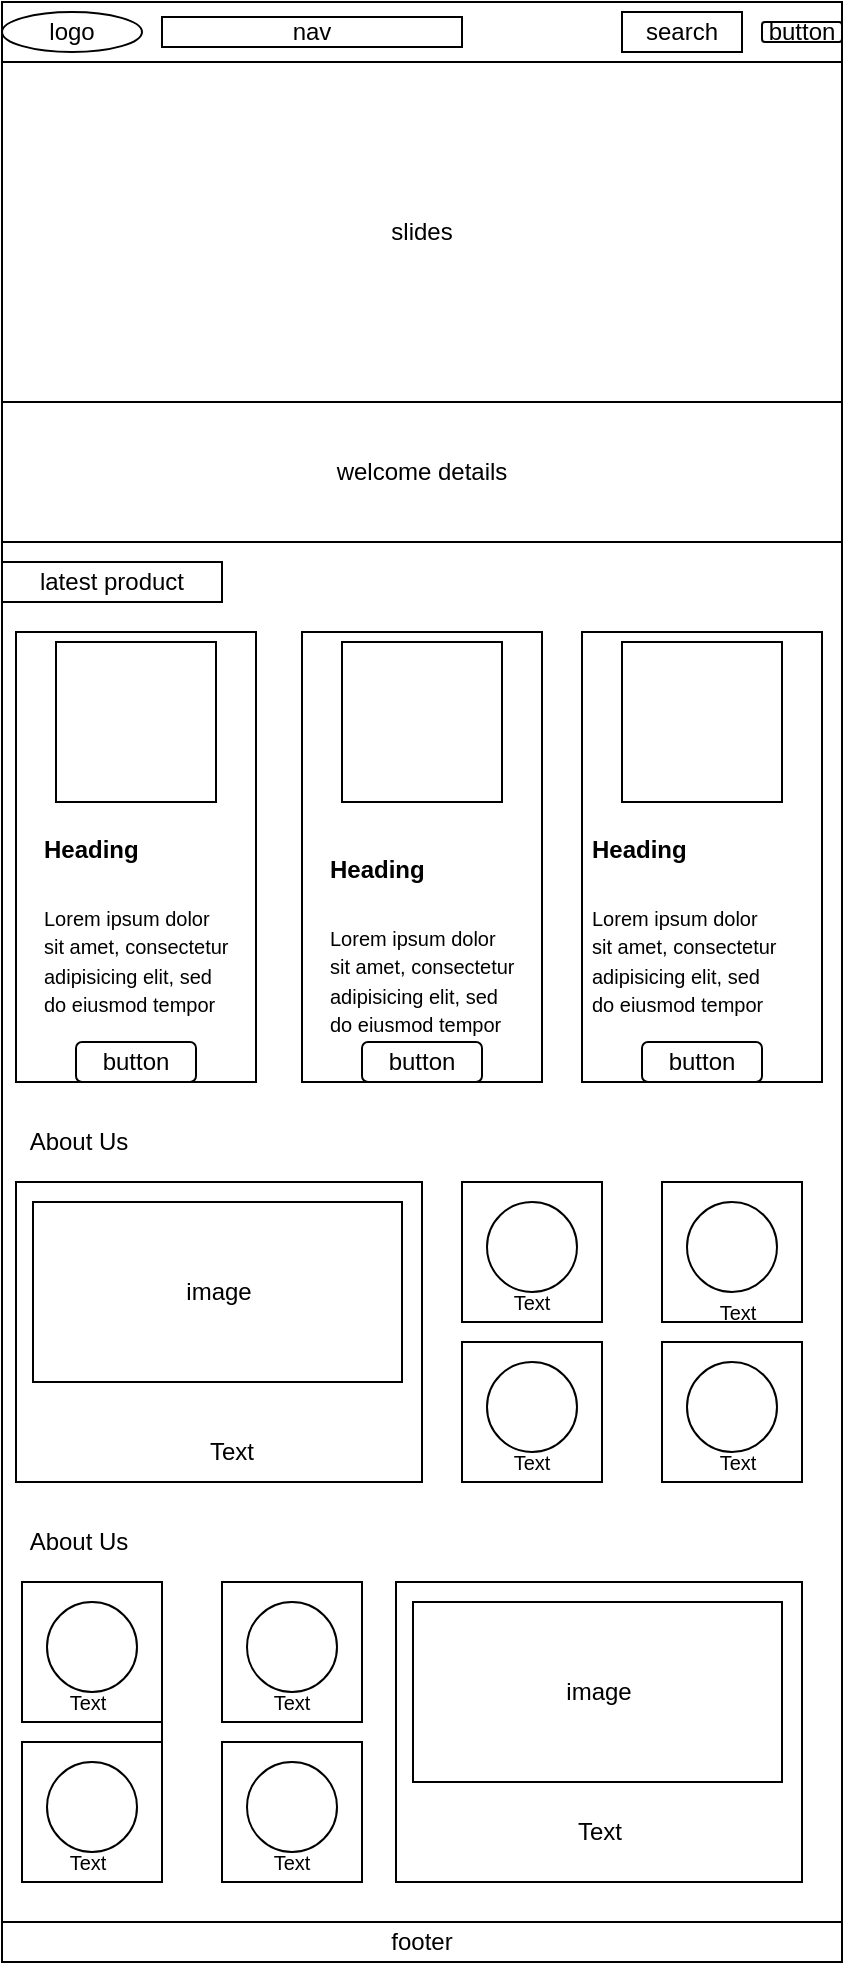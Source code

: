 <mxfile version="12.7.4" type="github"><diagram id="z5EFjgfTqf_WMSB8u5x5" name="Page-1"><mxGraphModel dx="2307" dy="1962" grid="1" gridSize="10" guides="1" tooltips="1" connect="1" arrows="1" fold="1" page="1" pageScale="1" pageWidth="827" pageHeight="1169" math="0" shadow="0"><root><mxCell id="0"/><mxCell id="1" parent="0"/><mxCell id="h543anNiyqq40DiwXECc-1" value="" style="rounded=0;whiteSpace=wrap;html=1;" vertex="1" parent="1"><mxGeometry x="-760" y="-440" width="420" height="980" as="geometry"/></mxCell><mxCell id="h543anNiyqq40DiwXECc-3" value="" style="rounded=0;whiteSpace=wrap;html=1;" vertex="1" parent="1"><mxGeometry x="-760" y="-440" width="420" height="30" as="geometry"/></mxCell><mxCell id="h543anNiyqq40DiwXECc-4" value="logo" style="ellipse;whiteSpace=wrap;html=1;" vertex="1" parent="1"><mxGeometry x="-760" y="-435" width="70" height="20" as="geometry"/></mxCell><mxCell id="h543anNiyqq40DiwXECc-5" value="nav" style="rounded=0;whiteSpace=wrap;html=1;" vertex="1" parent="1"><mxGeometry x="-680" y="-432.5" width="150" height="15" as="geometry"/></mxCell><mxCell id="h543anNiyqq40DiwXECc-7" value="button" style="rounded=1;whiteSpace=wrap;html=1;" vertex="1" parent="1"><mxGeometry x="-380" y="-430" width="40" height="10" as="geometry"/></mxCell><mxCell id="h543anNiyqq40DiwXECc-8" value="search" style="rounded=0;whiteSpace=wrap;html=1;" vertex="1" parent="1"><mxGeometry x="-450" y="-435" width="60" height="20" as="geometry"/></mxCell><mxCell id="h543anNiyqq40DiwXECc-9" value="slides" style="rounded=0;whiteSpace=wrap;html=1;" vertex="1" parent="1"><mxGeometry x="-760" y="-410" width="420" height="170" as="geometry"/></mxCell><mxCell id="h543anNiyqq40DiwXECc-10" value="welcome details" style="rounded=0;whiteSpace=wrap;html=1;" vertex="1" parent="1"><mxGeometry x="-760" y="-240" width="420" height="70" as="geometry"/></mxCell><mxCell id="h543anNiyqq40DiwXECc-11" value="latest product" style="rounded=0;whiteSpace=wrap;html=1;" vertex="1" parent="1"><mxGeometry x="-760" y="-160" width="110" height="20" as="geometry"/></mxCell><mxCell id="h543anNiyqq40DiwXECc-12" value="" style="rounded=0;whiteSpace=wrap;html=1;" vertex="1" parent="1"><mxGeometry x="-753" y="-125" width="120" height="225" as="geometry"/></mxCell><mxCell id="h543anNiyqq40DiwXECc-13" value="" style="rounded=0;whiteSpace=wrap;html=1;" vertex="1" parent="1"><mxGeometry x="-610" y="-125" width="120" height="225" as="geometry"/></mxCell><mxCell id="h543anNiyqq40DiwXECc-14" value="" style="rounded=0;whiteSpace=wrap;html=1;" vertex="1" parent="1"><mxGeometry x="-470" y="-125" width="120" height="225" as="geometry"/></mxCell><mxCell id="h543anNiyqq40DiwXECc-15" value="" style="whiteSpace=wrap;html=1;aspect=fixed;" vertex="1" parent="1"><mxGeometry x="-733" y="-120" width="80" height="80" as="geometry"/></mxCell><mxCell id="h543anNiyqq40DiwXECc-16" value="" style="whiteSpace=wrap;html=1;aspect=fixed;" vertex="1" parent="1"><mxGeometry x="-590" y="-120" width="80" height="80" as="geometry"/></mxCell><mxCell id="h543anNiyqq40DiwXECc-17" value="" style="whiteSpace=wrap;html=1;aspect=fixed;" vertex="1" parent="1"><mxGeometry x="-450" y="-120" width="80" height="80" as="geometry"/></mxCell><mxCell id="h543anNiyqq40DiwXECc-23" value="&lt;h1&gt;&lt;font style=&quot;font-size: 12px&quot;&gt;Heading&lt;/font&gt;&lt;/h1&gt;&lt;p&gt;&lt;font style=&quot;font-size: 10px&quot;&gt;Lorem ipsum dolor sit amet, consectetur adipisicing elit, sed do eiusmod tempor incididunt ut labore et dolore magna aliqua.&lt;/font&gt;&lt;/p&gt;" style="text;html=1;strokeColor=none;fillColor=none;spacing=5;spacingTop=-20;whiteSpace=wrap;overflow=hidden;rounded=0;" vertex="1" parent="1"><mxGeometry x="-744.5" y="-40" width="103" height="110" as="geometry"/></mxCell><mxCell id="h543anNiyqq40DiwXECc-24" value="&lt;h1&gt;&lt;font style=&quot;font-size: 12px&quot;&gt;Heading&lt;/font&gt;&lt;/h1&gt;&lt;p&gt;&lt;font style=&quot;font-size: 10px&quot;&gt;Lorem ipsum dolor sit amet, consectetur adipisicing elit, sed do eiusmod tempor incididunt ut labore et dolore magna aliqua.&lt;/font&gt;&lt;/p&gt;" style="text;html=1;strokeColor=none;fillColor=none;spacing=5;spacingTop=-20;whiteSpace=wrap;overflow=hidden;rounded=0;" vertex="1" parent="1"><mxGeometry x="-601.5" y="-30" width="103" height="110" as="geometry"/></mxCell><mxCell id="h543anNiyqq40DiwXECc-25" value="&lt;h1&gt;&lt;font style=&quot;font-size: 12px&quot;&gt;Heading&lt;/font&gt;&lt;/h1&gt;&lt;p&gt;&lt;font style=&quot;font-size: 10px&quot;&gt;Lorem ipsum dolor sit amet, consectetur adipisicing elit, sed do eiusmod tempor incididunt ut labore et dolore magna aliqua.&lt;/font&gt;&lt;/p&gt;" style="text;html=1;strokeColor=none;fillColor=none;spacing=5;spacingTop=-20;whiteSpace=wrap;overflow=hidden;rounded=0;" vertex="1" parent="1"><mxGeometry x="-470" y="-40" width="103" height="110" as="geometry"/></mxCell><mxCell id="h543anNiyqq40DiwXECc-28" value="button&lt;span style=&quot;color: rgba(0 , 0 , 0 , 0) ; font-family: monospace ; font-size: 0px ; white-space: nowrap&quot;&gt;%3CmxGraphModel%3E%3Croot%3E%3CmxCell%20id%3D%220%22%2F%3E%3CmxCell%20id%3D%221%22%20parent%3D%220%22%2F%3E%3CmxCell%20id%3D%222%22%20value%3D%22%26lt%3Bh1%26gt%3B%26lt%3Bfont%20style%3D%26quot%3Bfont-size%3A%2012px%26quot%3B%26gt%3BHeading%26lt%3B%2Ffont%26gt%3B%26lt%3B%2Fh1%26gt%3B%26lt%3Bp%26gt%3B%26lt%3Bfont%20style%3D%26quot%3Bfont-size%3A%2010px%26quot%3B%26gt%3BLorem%20ipsum%20dolor%20sit%20amet%2C%20consectetur%20adipisicing%20elit%2C%20sed%20do%20eiusmod%20tempor%20incididunt%20ut%20labore%20et%20dolore%20magna%20aliqua.%26lt%3B%2Ffont%26gt%3B%26lt%3B%2Fp%26gt%3B%22%20style%3D%22text%3Bhtml%3D1%3BstrokeColor%3Dnone%3BfillColor%3Dnone%3Bspacing%3D5%3BspacingTop%3D-20%3BwhiteSpace%3Dwrap%3Boverflow%3Dhidden%3Brounded%3D0%3B%22%20vertex%3D%221%22%20parent%3D%221%22%3E%3CmxGeometry%20x%3D%22-404.5%22%20y%3D%22-180%22%20width%3D%22103%22%20height%3D%22110%22%20as%3D%22geometry%22%2F%3E%3C%2FmxCell%3E%3C%2Froot%3E%3C%2FmxGraphModel%3E&lt;/span&gt;" style="rounded=1;whiteSpace=wrap;html=1;" vertex="1" parent="1"><mxGeometry x="-723" y="80" width="60" height="20" as="geometry"/></mxCell><mxCell id="h543anNiyqq40DiwXECc-30" value="button&lt;span style=&quot;color: rgba(0 , 0 , 0 , 0) ; font-family: monospace ; font-size: 0px ; white-space: nowrap&quot;&gt;%3CmxGraphModel%3E%3Croot%3E%3CmxCell%20id%3D%220%22%2F%3E%3CmxCell%20id%3D%221%22%20parent%3D%220%22%2F%3E%3CmxCell%20id%3D%222%22%20value%3D%22%26lt%3Bh1%26gt%3B%26lt%3Bfont%20style%3D%26quot%3Bfont-size%3A%2012px%26quot%3B%26gt%3BHeading%26lt%3B%2Ffont%26gt%3B%26lt%3B%2Fh1%26gt%3B%26lt%3Bp%26gt%3B%26lt%3Bfont%20style%3D%26quot%3Bfont-size%3A%2010px%26quot%3B%26gt%3BLorem%20ipsum%20dolor%20sit%20amet%2C%20consectetur%20adipisicing%20elit%2C%20sed%20do%20eiusmod%20tempor%20incididunt%20ut%20labore%20et%20dolore%20magna%20aliqua.%26lt%3B%2Ffont%26gt%3B%26lt%3B%2Fp%26gt%3B%22%20style%3D%22text%3Bhtml%3D1%3BstrokeColor%3Dnone%3BfillColor%3Dnone%3Bspacing%3D5%3BspacingTop%3D-20%3BwhiteSpace%3Dwrap%3Boverflow%3Dhidden%3Brounded%3D0%3B%22%20vertex%3D%221%22%20parent%3D%221%22%3E%3CmxGeometry%20x%3D%22-404.5%22%20y%3D%22-180%22%20width%3D%22103%22%20height%3D%22110%22%20as%3D%22geometry%22%2F%3E%3C%2FmxCell%3E%3C%2Froot%3E%3C%2FmxGraphModel%3E&lt;/span&gt;" style="rounded=1;whiteSpace=wrap;html=1;" vertex="1" parent="1"><mxGeometry x="-580" y="80" width="60" height="20" as="geometry"/></mxCell><mxCell id="h543anNiyqq40DiwXECc-31" value="button&lt;span style=&quot;color: rgba(0 , 0 , 0 , 0) ; font-family: monospace ; font-size: 0px ; white-space: nowrap&quot;&gt;%3CmxGraphModel%3E%3Croot%3E%3CmxCell%20id%3D%220%22%2F%3E%3CmxCell%20id%3D%221%22%20parent%3D%220%22%2F%3E%3CmxCell%20id%3D%222%22%20value%3D%22%26lt%3Bh1%26gt%3B%26lt%3Bfont%20style%3D%26quot%3Bfont-size%3A%2012px%26quot%3B%26gt%3BHeading%26lt%3B%2Ffont%26gt%3B%26lt%3B%2Fh1%26gt%3B%26lt%3Bp%26gt%3B%26lt%3Bfont%20style%3D%26quot%3Bfont-size%3A%2010px%26quot%3B%26gt%3BLorem%20ipsum%20dolor%20sit%20amet%2C%20consectetur%20adipisicing%20elit%2C%20sed%20do%20eiusmod%20tempor%20incididunt%20ut%20labore%20et%20dolore%20magna%20aliqua.%26lt%3B%2Ffont%26gt%3B%26lt%3B%2Fp%26gt%3B%22%20style%3D%22text%3Bhtml%3D1%3BstrokeColor%3Dnone%3BfillColor%3Dnone%3Bspacing%3D5%3BspacingTop%3D-20%3BwhiteSpace%3Dwrap%3Boverflow%3Dhidden%3Brounded%3D0%3B%22%20vertex%3D%221%22%20parent%3D%221%22%3E%3CmxGeometry%20x%3D%22-404.5%22%20y%3D%22-180%22%20width%3D%22103%22%20height%3D%22110%22%20as%3D%22geometry%22%2F%3E%3C%2FmxCell%3E%3C%2Froot%3E%3C%2FmxGraphModel%3E&lt;/span&gt;" style="rounded=1;whiteSpace=wrap;html=1;" vertex="1" parent="1"><mxGeometry x="-440" y="80" width="60" height="20" as="geometry"/></mxCell><mxCell id="h543anNiyqq40DiwXECc-34" value="About Us" style="text;html=1;strokeColor=none;fillColor=none;align=center;verticalAlign=middle;whiteSpace=wrap;rounded=0;" vertex="1" parent="1"><mxGeometry x="-753" y="120" width="63" height="20" as="geometry"/></mxCell><mxCell id="h543anNiyqq40DiwXECc-35" value="" style="rounded=0;whiteSpace=wrap;html=1;" vertex="1" parent="1"><mxGeometry x="-753" y="150" width="203" height="150" as="geometry"/></mxCell><mxCell id="h543anNiyqq40DiwXECc-36" value="" style="whiteSpace=wrap;html=1;aspect=fixed;" vertex="1" parent="1"><mxGeometry x="-530" y="150" width="70" height="70" as="geometry"/></mxCell><mxCell id="h543anNiyqq40DiwXECc-37" value="" style="whiteSpace=wrap;html=1;aspect=fixed;" vertex="1" parent="1"><mxGeometry x="-430" y="230" width="70" height="70" as="geometry"/></mxCell><mxCell id="h543anNiyqq40DiwXECc-38" value="" style="whiteSpace=wrap;html=1;aspect=fixed;" vertex="1" parent="1"><mxGeometry x="-430" y="150" width="70" height="70" as="geometry"/></mxCell><mxCell id="h543anNiyqq40DiwXECc-39" value="" style="whiteSpace=wrap;html=1;aspect=fixed;" vertex="1" parent="1"><mxGeometry x="-530" y="230" width="70" height="70" as="geometry"/></mxCell><mxCell id="h543anNiyqq40DiwXECc-40" value="" style="ellipse;whiteSpace=wrap;html=1;aspect=fixed;" vertex="1" parent="1"><mxGeometry x="-517.5" y="160" width="45" height="45" as="geometry"/></mxCell><mxCell id="h543anNiyqq40DiwXECc-41" value="" style="ellipse;whiteSpace=wrap;html=1;aspect=fixed;" vertex="1" parent="1"><mxGeometry x="-517.5" y="240" width="45" height="45" as="geometry"/></mxCell><mxCell id="h543anNiyqq40DiwXECc-42" value="" style="ellipse;whiteSpace=wrap;html=1;aspect=fixed;" vertex="1" parent="1"><mxGeometry x="-417.5" y="240" width="45" height="45" as="geometry"/></mxCell><mxCell id="h543anNiyqq40DiwXECc-43" value="" style="ellipse;whiteSpace=wrap;html=1;aspect=fixed;" vertex="1" parent="1"><mxGeometry x="-417.5" y="160" width="45" height="45" as="geometry"/></mxCell><mxCell id="h543anNiyqq40DiwXECc-45" value="&lt;font style=&quot;font-size: 10px&quot;&gt;Text&lt;/font&gt;" style="text;html=1;strokeColor=none;fillColor=none;align=center;verticalAlign=middle;whiteSpace=wrap;rounded=0;" vertex="1" parent="1"><mxGeometry x="-515" y="200" width="40" height="20" as="geometry"/></mxCell><mxCell id="h543anNiyqq40DiwXECc-46" value="&lt;font style=&quot;font-size: 10px&quot;&gt;Text&lt;/font&gt;" style="text;html=1;strokeColor=none;fillColor=none;align=center;verticalAlign=middle;whiteSpace=wrap;rounded=0;" vertex="1" parent="1"><mxGeometry x="-412.5" y="280" width="40" height="20" as="geometry"/></mxCell><mxCell id="h543anNiyqq40DiwXECc-47" value="&lt;font style=&quot;font-size: 10px&quot;&gt;Text&lt;/font&gt;" style="text;html=1;strokeColor=none;fillColor=none;align=center;verticalAlign=middle;whiteSpace=wrap;rounded=0;" vertex="1" parent="1"><mxGeometry x="-412.5" y="205" width="40" height="20" as="geometry"/></mxCell><mxCell id="h543anNiyqq40DiwXECc-48" value="&lt;font style=&quot;font-size: 10px&quot;&gt;Text&lt;/font&gt;" style="text;html=1;strokeColor=none;fillColor=none;align=center;verticalAlign=middle;whiteSpace=wrap;rounded=0;" vertex="1" parent="1"><mxGeometry x="-515" y="280" width="40" height="20" as="geometry"/></mxCell><mxCell id="h543anNiyqq40DiwXECc-49" value="image" style="rounded=0;whiteSpace=wrap;html=1;" vertex="1" parent="1"><mxGeometry x="-744.5" y="160" width="184.5" height="90" as="geometry"/></mxCell><mxCell id="h543anNiyqq40DiwXECc-50" value="Text" style="text;html=1;strokeColor=none;fillColor=none;align=center;verticalAlign=middle;whiteSpace=wrap;rounded=0;" vertex="1" parent="1"><mxGeometry x="-534.25" y="460" width="171.5" height="30" as="geometry"/></mxCell><mxCell id="h543anNiyqq40DiwXECc-52" value="About Us" style="text;html=1;strokeColor=none;fillColor=none;align=center;verticalAlign=middle;whiteSpace=wrap;rounded=0;" vertex="1" parent="1"><mxGeometry x="-753" y="320" width="63" height="20" as="geometry"/></mxCell><mxCell id="h543anNiyqq40DiwXECc-53" value="" style="rounded=0;whiteSpace=wrap;html=1;" vertex="1" parent="1"><mxGeometry x="-563" y="350" width="203" height="150" as="geometry"/></mxCell><mxCell id="h543anNiyqq40DiwXECc-54" value="image" style="rounded=0;whiteSpace=wrap;html=1;" vertex="1" parent="1"><mxGeometry x="-554.5" y="360" width="184.5" height="90" as="geometry"/></mxCell><mxCell id="h543anNiyqq40DiwXECc-55" value="Text" style="text;html=1;strokeColor=none;fillColor=none;align=center;verticalAlign=middle;whiteSpace=wrap;rounded=0;" vertex="1" parent="1"><mxGeometry x="-731.5" y="270" width="171.5" height="30" as="geometry"/></mxCell><mxCell id="h543anNiyqq40DiwXECc-56" value="Text" style="text;html=1;strokeColor=none;fillColor=none;align=center;verticalAlign=middle;whiteSpace=wrap;rounded=0;" vertex="1" parent="1"><mxGeometry x="-547.25" y="460" width="171.5" height="30" as="geometry"/></mxCell><mxCell id="h543anNiyqq40DiwXECc-67" style="edgeStyle=orthogonalEdgeStyle;rounded=0;orthogonalLoop=1;jettySize=auto;html=1;exitX=1;exitY=1;exitDx=0;exitDy=0;" edge="1" parent="1" source="h543anNiyqq40DiwXECc-57" target="h543anNiyqq40DiwXECc-58"><mxGeometry relative="1" as="geometry"/></mxCell><mxCell id="h543anNiyqq40DiwXECc-57" value="" style="whiteSpace=wrap;html=1;aspect=fixed;" vertex="1" parent="1"><mxGeometry x="-750" y="350" width="70" height="70" as="geometry"/></mxCell><mxCell id="h543anNiyqq40DiwXECc-58" value="" style="whiteSpace=wrap;html=1;aspect=fixed;" vertex="1" parent="1"><mxGeometry x="-750" y="430" width="70" height="70" as="geometry"/></mxCell><mxCell id="h543anNiyqq40DiwXECc-59" value="" style="whiteSpace=wrap;html=1;aspect=fixed;" vertex="1" parent="1"><mxGeometry x="-650" y="430" width="70" height="70" as="geometry"/></mxCell><mxCell id="h543anNiyqq40DiwXECc-60" value="" style="whiteSpace=wrap;html=1;aspect=fixed;" vertex="1" parent="1"><mxGeometry x="-650" y="350" width="70" height="70" as="geometry"/></mxCell><mxCell id="h543anNiyqq40DiwXECc-62" value="" style="ellipse;whiteSpace=wrap;html=1;aspect=fixed;" vertex="1" parent="1"><mxGeometry x="-737.5" y="360" width="45" height="45" as="geometry"/></mxCell><mxCell id="h543anNiyqq40DiwXECc-64" value="" style="ellipse;whiteSpace=wrap;html=1;aspect=fixed;" vertex="1" parent="1"><mxGeometry x="-637.5" y="360" width="45" height="45" as="geometry"/></mxCell><mxCell id="h543anNiyqq40DiwXECc-65" value="" style="ellipse;whiteSpace=wrap;html=1;aspect=fixed;" vertex="1" parent="1"><mxGeometry x="-637.5" y="440" width="45" height="45" as="geometry"/></mxCell><mxCell id="h543anNiyqq40DiwXECc-66" value="" style="ellipse;whiteSpace=wrap;html=1;aspect=fixed;" vertex="1" parent="1"><mxGeometry x="-737.5" y="440" width="45" height="45" as="geometry"/></mxCell><mxCell id="h543anNiyqq40DiwXECc-68" value="&lt;font style=&quot;font-size: 10px&quot;&gt;Text&lt;/font&gt;" style="text;html=1;strokeColor=none;fillColor=none;align=center;verticalAlign=middle;whiteSpace=wrap;rounded=0;" vertex="1" parent="1"><mxGeometry x="-737.5" y="400" width="40" height="20" as="geometry"/></mxCell><mxCell id="h543anNiyqq40DiwXECc-69" value="&lt;font style=&quot;font-size: 10px&quot;&gt;Text&lt;/font&gt;" style="text;html=1;strokeColor=none;fillColor=none;align=center;verticalAlign=middle;whiteSpace=wrap;rounded=0;" vertex="1" parent="1"><mxGeometry x="-737.5" y="480" width="40" height="20" as="geometry"/></mxCell><mxCell id="h543anNiyqq40DiwXECc-70" value="&lt;font style=&quot;font-size: 10px&quot;&gt;Text&lt;/font&gt;" style="text;html=1;strokeColor=none;fillColor=none;align=center;verticalAlign=middle;whiteSpace=wrap;rounded=0;" vertex="1" parent="1"><mxGeometry x="-635" y="480" width="40" height="20" as="geometry"/></mxCell><mxCell id="h543anNiyqq40DiwXECc-71" value="&lt;font style=&quot;font-size: 10px&quot;&gt;Text&lt;/font&gt;" style="text;html=1;strokeColor=none;fillColor=none;align=center;verticalAlign=middle;whiteSpace=wrap;rounded=0;" vertex="1" parent="1"><mxGeometry x="-635" y="400" width="40" height="20" as="geometry"/></mxCell><mxCell id="h543anNiyqq40DiwXECc-73" value="footer" style="rounded=0;whiteSpace=wrap;html=1;" vertex="1" parent="1"><mxGeometry x="-760" y="520" width="420" height="20" as="geometry"/></mxCell></root></mxGraphModel></diagram></mxfile>